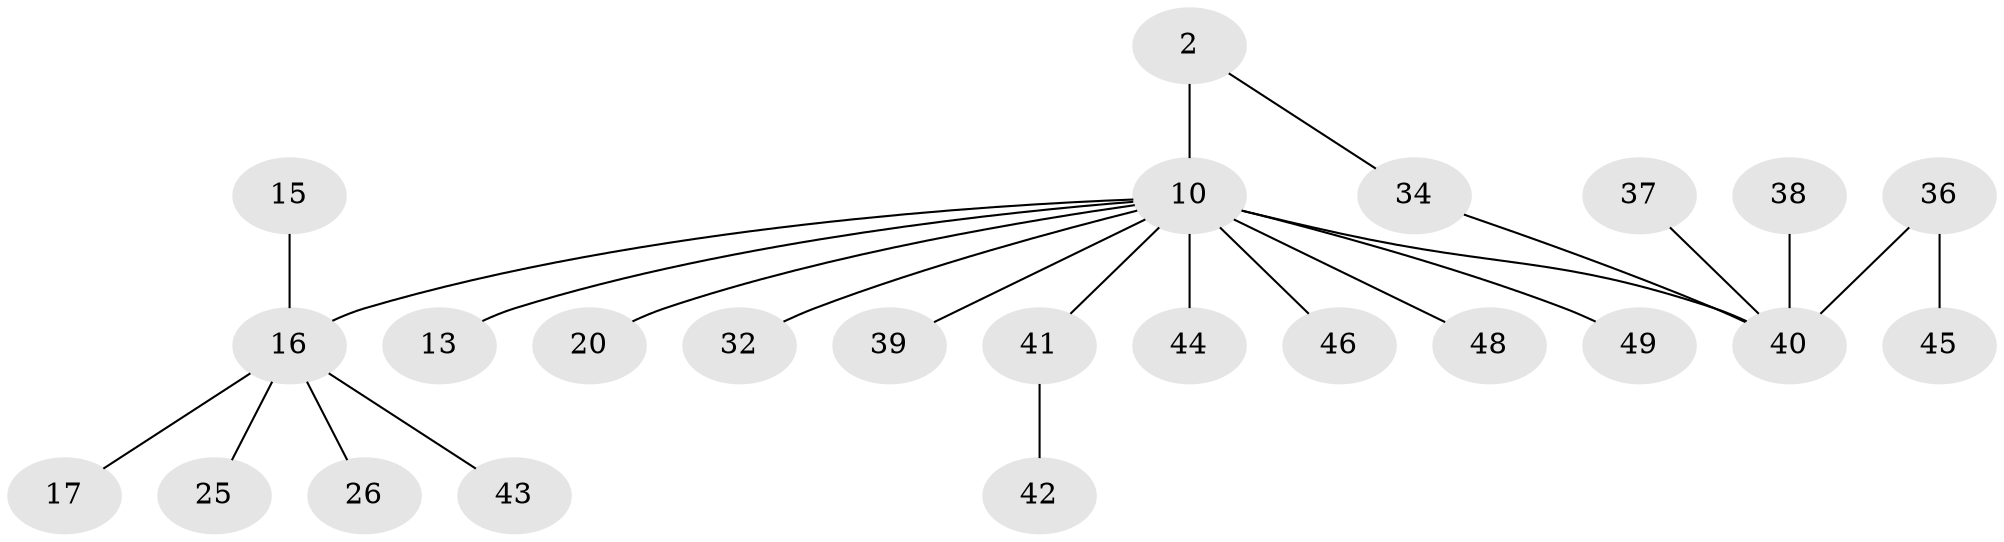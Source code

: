 // original degree distribution, {6: 0.04081632653061224, 3: 0.1836734693877551, 10: 0.04081632653061224, 9: 0.02040816326530612, 2: 0.20408163265306123, 1: 0.4897959183673469, 4: 0.02040816326530612}
// Generated by graph-tools (version 1.1) at 2025/54/03/09/25 04:54:04]
// undirected, 24 vertices, 24 edges
graph export_dot {
graph [start="1"]
  node [color=gray90,style=filled];
  2;
  10 [super="+4+6"];
  13;
  15;
  16 [super="+11"];
  17;
  20;
  25;
  26;
  32;
  34 [super="+18+8+30"];
  36 [super="+21+31"];
  37;
  38;
  39 [super="+23"];
  40 [super="+33+14"];
  41 [super="+28"];
  42 [super="+29"];
  43 [super="+35"];
  44;
  45;
  46 [super="+27"];
  48 [super="+47"];
  49;
  2 -- 10 [weight=2];
  2 -- 34;
  10 -- 13;
  10 -- 32;
  10 -- 41 [weight=2];
  10 -- 44;
  10 -- 49;
  10 -- 20;
  10 -- 39;
  10 -- 46;
  10 -- 40 [weight=5];
  10 -- 48;
  10 -- 16 [weight=3];
  15 -- 16;
  16 -- 17;
  16 -- 26;
  16 -- 25;
  16 -- 43;
  34 -- 40;
  36 -- 45;
  36 -- 40 [weight=2];
  37 -- 40;
  38 -- 40;
  41 -- 42;
}
